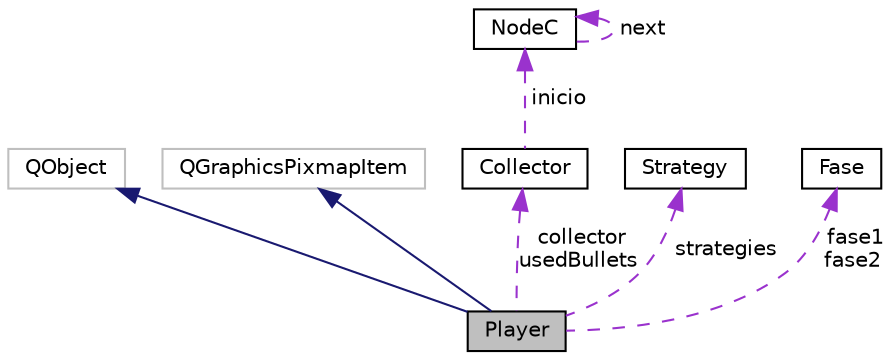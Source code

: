 digraph "Player"
{
 // LATEX_PDF_SIZE
  edge [fontname="Helvetica",fontsize="10",labelfontname="Helvetica",labelfontsize="10"];
  node [fontname="Helvetica",fontsize="10",shape=record];
  Node1 [label="Player",height=0.2,width=0.4,color="black", fillcolor="grey75", style="filled", fontcolor="black",tooltip="Clase player."];
  Node2 -> Node1 [dir="back",color="midnightblue",fontsize="10",style="solid"];
  Node2 [label="QObject",height=0.2,width=0.4,color="grey75", fillcolor="white", style="filled",tooltip=" "];
  Node3 -> Node1 [dir="back",color="midnightblue",fontsize="10",style="solid"];
  Node3 [label="QGraphicsPixmapItem",height=0.2,width=0.4,color="grey75", fillcolor="white", style="filled",tooltip=" "];
  Node4 -> Node1 [dir="back",color="darkorchid3",fontsize="10",style="dashed",label=" collector\nusedBullets" ];
  Node4 [label="Collector",height=0.2,width=0.4,color="black", fillcolor="white", style="filled",URL="$classCollector.html",tooltip="La clase Collector se utiliza para la recolección de balas que no impactan enimigos en una lista enla..."];
  Node5 -> Node4 [dir="back",color="darkorchid3",fontsize="10",style="dashed",label=" inicio" ];
  Node5 [label="NodeC",height=0.2,width=0.4,color="black", fillcolor="white", style="filled",URL="$classNodeC.html",tooltip="Declaracion de la clase NodeC."];
  Node5 -> Node5 [dir="back",color="darkorchid3",fontsize="10",style="dashed",label=" next" ];
  Node6 -> Node1 [dir="back",color="darkorchid3",fontsize="10",style="dashed",label=" strategies" ];
  Node6 [label="Strategy",height=0.2,width=0.4,color="black", fillcolor="white", style="filled",URL="$classStrategy.html",tooltip="Declaracion de la clase estrategia."];
  Node7 -> Node1 [dir="back",color="darkorchid3",fontsize="10",style="dashed",label=" fase1\nfase2" ];
  Node7 [label="Fase",height=0.2,width=0.4,color="black", fillcolor="white", style="filled",URL="$classFase.html",tooltip="declaracion de la calase fase"];
}
